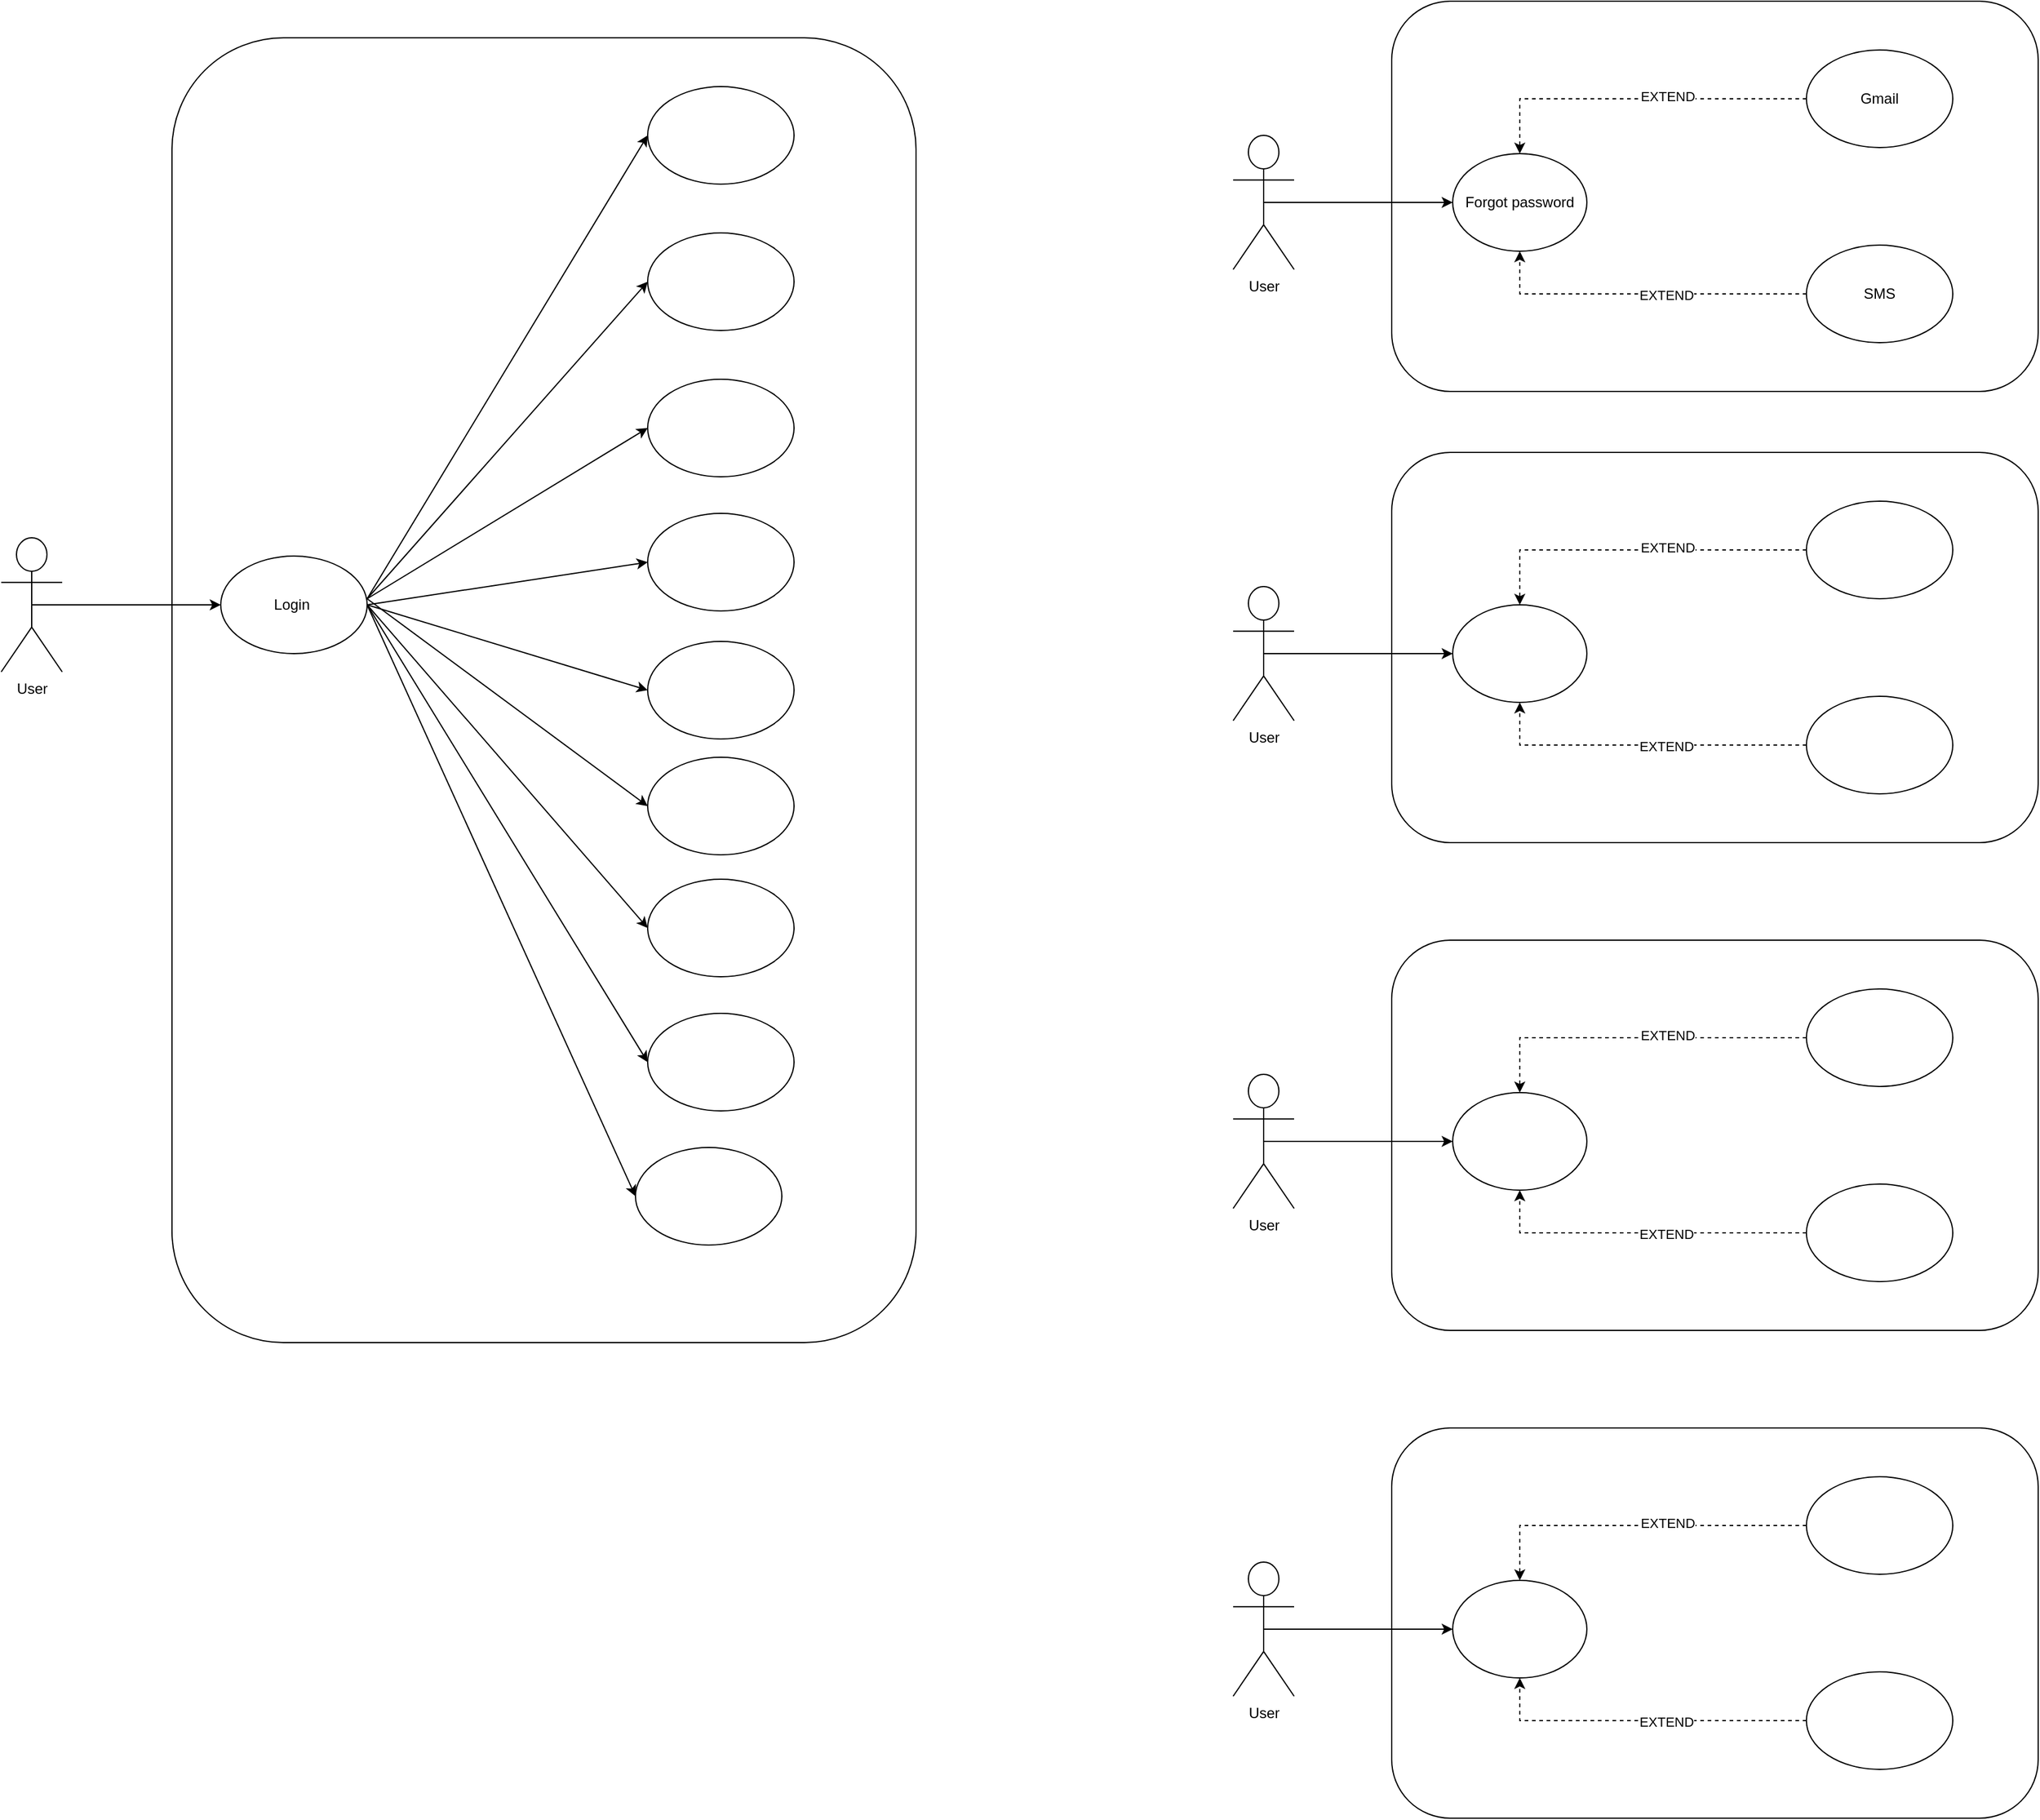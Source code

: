 <mxfile version="21.7.5" type="github">
  <diagram name="Page-1" id="LiZIJAQfsrwPQtG2lmVa">
    <mxGraphModel dx="1441" dy="527" grid="1" gridSize="10" guides="1" tooltips="1" connect="1" arrows="1" fold="1" page="0" pageScale="1" pageWidth="827" pageHeight="1169" math="0" shadow="0">
      <root>
        <mxCell id="0" />
        <mxCell id="1" parent="0" />
        <mxCell id="o4KL-rw5gseDouzTh5if-1" value="User" style="shape=umlActor;verticalLabelPosition=bottom;verticalAlign=top;html=1;outlineConnect=0;" parent="1" vertex="1">
          <mxGeometry x="-220" y="640" width="50" height="110" as="geometry" />
        </mxCell>
        <mxCell id="o4KL-rw5gseDouzTh5if-2" value="" style="rounded=1;whiteSpace=wrap;html=1;fillColor=default;gradientColor=none;" parent="1" vertex="1">
          <mxGeometry x="-80" y="230" width="610" height="1070" as="geometry" />
        </mxCell>
        <mxCell id="o4KL-rw5gseDouzTh5if-5" value="" style="endArrow=classic;html=1;rounded=0;exitX=0.5;exitY=0.5;exitDx=0;exitDy=0;exitPerimeter=0;" parent="1" source="o4KL-rw5gseDouzTh5if-1" target="o4KL-rw5gseDouzTh5if-6" edge="1">
          <mxGeometry width="50" height="50" relative="1" as="geometry">
            <mxPoint x="-40" y="710" as="sourcePoint" />
            <mxPoint x="10" y="660" as="targetPoint" />
          </mxGeometry>
        </mxCell>
        <mxCell id="o4KL-rw5gseDouzTh5if-6" value="Login&amp;nbsp;" style="ellipse;whiteSpace=wrap;html=1;" parent="1" vertex="1">
          <mxGeometry x="-40" y="655" width="120" height="80" as="geometry" />
        </mxCell>
        <mxCell id="o4KL-rw5gseDouzTh5if-8" value="" style="ellipse;whiteSpace=wrap;html=1;" vertex="1" parent="1">
          <mxGeometry x="310" y="270" width="120" height="80" as="geometry" />
        </mxCell>
        <mxCell id="FIUOrSrpIhpgKhwXsFsE-1" value="" style="rounded=1;whiteSpace=wrap;html=1;gradientColor=none;fillColor=none;" parent="1" vertex="1">
          <mxGeometry x="920" y="200" width="530" height="320" as="geometry" />
        </mxCell>
        <mxCell id="o4KL-rw5gseDouzTh5if-10" value="" style="endArrow=classic;html=1;rounded=0;entryX=0;entryY=0.5;entryDx=0;entryDy=0;" edge="1" parent="1" target="o4KL-rw5gseDouzTh5if-8">
          <mxGeometry width="50" height="50" relative="1" as="geometry">
            <mxPoint x="80" y="690" as="sourcePoint" />
            <mxPoint x="280" y="690" as="targetPoint" />
            <Array as="points" />
          </mxGeometry>
        </mxCell>
        <mxCell id="FIUOrSrpIhpgKhwXsFsE-3" value="User" style="shape=umlActor;verticalLabelPosition=bottom;verticalAlign=top;html=1;outlineConnect=0;" parent="1" vertex="1">
          <mxGeometry x="790" y="310" width="50" height="110" as="geometry" />
        </mxCell>
        <mxCell id="o4KL-rw5gseDouzTh5if-12" value="" style="ellipse;whiteSpace=wrap;html=1;" vertex="1" parent="1">
          <mxGeometry x="310" y="390" width="120" height="80" as="geometry" />
        </mxCell>
        <mxCell id="FIUOrSrpIhpgKhwXsFsE-6" value="Forgot password" style="ellipse;whiteSpace=wrap;html=1;" parent="1" vertex="1">
          <mxGeometry x="970" y="325" width="110" height="80" as="geometry" />
        </mxCell>
        <mxCell id="o4KL-rw5gseDouzTh5if-13" value="" style="ellipse;whiteSpace=wrap;html=1;" vertex="1" parent="1">
          <mxGeometry x="310" y="510" width="120" height="80" as="geometry" />
        </mxCell>
        <mxCell id="FIUOrSrpIhpgKhwXsFsE-8" value="" style="endArrow=classic;html=1;rounded=0;exitX=0.5;exitY=0.5;exitDx=0;exitDy=0;exitPerimeter=0;entryX=0;entryY=0.5;entryDx=0;entryDy=0;" parent="1" source="FIUOrSrpIhpgKhwXsFsE-3" target="FIUOrSrpIhpgKhwXsFsE-6" edge="1">
          <mxGeometry width="50" height="50" relative="1" as="geometry">
            <mxPoint x="860" y="400" as="sourcePoint" />
            <mxPoint x="910" y="350" as="targetPoint" />
          </mxGeometry>
        </mxCell>
        <mxCell id="o4KL-rw5gseDouzTh5if-14" value="" style="ellipse;whiteSpace=wrap;html=1;" vertex="1" parent="1">
          <mxGeometry x="310" y="620" width="120" height="80" as="geometry" />
        </mxCell>
        <mxCell id="FIUOrSrpIhpgKhwXsFsE-9" value="" style="endArrow=classic;html=1;rounded=0;dashed=1;entryX=0.5;entryY=0;entryDx=0;entryDy=0;exitX=0;exitY=0.5;exitDx=0;exitDy=0;" parent="1" source="FIUOrSrpIhpgKhwXsFsE-10" target="FIUOrSrpIhpgKhwXsFsE-6" edge="1">
          <mxGeometry width="50" height="50" relative="1" as="geometry">
            <mxPoint x="850" y="380" as="sourcePoint" />
            <mxPoint x="880" y="330" as="targetPoint" />
            <Array as="points">
              <mxPoint x="1025" y="280" />
            </Array>
          </mxGeometry>
        </mxCell>
        <mxCell id="4AnUg2Zelw4eqNy12WJW-4" value="EXTEND" style="edgeLabel;html=1;align=center;verticalAlign=middle;resizable=0;points=[];" vertex="1" connectable="0" parent="FIUOrSrpIhpgKhwXsFsE-9">
          <mxGeometry x="-0.183" y="-2" relative="1" as="geometry">
            <mxPoint as="offset" />
          </mxGeometry>
        </mxCell>
        <mxCell id="o4KL-rw5gseDouzTh5if-15" value="" style="ellipse;whiteSpace=wrap;html=1;" vertex="1" parent="1">
          <mxGeometry x="310" y="725" width="120" height="80" as="geometry" />
        </mxCell>
        <mxCell id="FIUOrSrpIhpgKhwXsFsE-10" value="Gmail" style="ellipse;whiteSpace=wrap;html=1;" parent="1" vertex="1">
          <mxGeometry x="1260" y="240" width="120" height="80" as="geometry" />
        </mxCell>
        <mxCell id="4AnUg2Zelw4eqNy12WJW-2" value="" style="endArrow=classic;html=1;rounded=0;dashed=1;entryX=0.5;entryY=1;entryDx=0;entryDy=0;exitX=0;exitY=0.5;exitDx=0;exitDy=0;" edge="1" parent="1" source="4AnUg2Zelw4eqNy12WJW-3" target="FIUOrSrpIhpgKhwXsFsE-6">
          <mxGeometry width="50" height="50" relative="1" as="geometry">
            <mxPoint x="850" y="540" as="sourcePoint" />
            <mxPoint x="1025" y="485" as="targetPoint" />
            <Array as="points">
              <mxPoint x="1025" y="440" />
            </Array>
          </mxGeometry>
        </mxCell>
        <mxCell id="4AnUg2Zelw4eqNy12WJW-5" value="EXTEND" style="edgeLabel;html=1;align=center;verticalAlign=middle;resizable=0;points=[];" vertex="1" connectable="0" parent="4AnUg2Zelw4eqNy12WJW-2">
          <mxGeometry x="-0.144" y="1" relative="1" as="geometry">
            <mxPoint as="offset" />
          </mxGeometry>
        </mxCell>
        <mxCell id="o4KL-rw5gseDouzTh5if-16" value="" style="ellipse;whiteSpace=wrap;html=1;" vertex="1" parent="1">
          <mxGeometry x="310" y="820" width="120" height="80" as="geometry" />
        </mxCell>
        <mxCell id="4AnUg2Zelw4eqNy12WJW-3" value="SMS" style="ellipse;whiteSpace=wrap;html=1;" vertex="1" parent="1">
          <mxGeometry x="1260" y="400" width="120" height="80" as="geometry" />
        </mxCell>
        <mxCell id="o4KL-rw5gseDouzTh5if-17" value="" style="ellipse;whiteSpace=wrap;html=1;" vertex="1" parent="1">
          <mxGeometry x="310" y="920" width="120" height="80" as="geometry" />
        </mxCell>
        <mxCell id="4AnUg2Zelw4eqNy12WJW-6" value="" style="rounded=1;whiteSpace=wrap;html=1;gradientColor=none;fillColor=none;" vertex="1" parent="1">
          <mxGeometry x="920" y="570" width="530" height="320" as="geometry" />
        </mxCell>
        <mxCell id="o4KL-rw5gseDouzTh5if-18" value="" style="ellipse;whiteSpace=wrap;html=1;" vertex="1" parent="1">
          <mxGeometry x="310" y="1030" width="120" height="80" as="geometry" />
        </mxCell>
        <mxCell id="4AnUg2Zelw4eqNy12WJW-7" value="User" style="shape=umlActor;verticalLabelPosition=bottom;verticalAlign=top;html=1;outlineConnect=0;" vertex="1" parent="1">
          <mxGeometry x="790" y="680" width="50" height="110" as="geometry" />
        </mxCell>
        <mxCell id="o4KL-rw5gseDouzTh5if-19" value="" style="endArrow=classic;html=1;rounded=0;entryX=0;entryY=0.5;entryDx=0;entryDy=0;" edge="1" parent="1" target="o4KL-rw5gseDouzTh5if-12">
          <mxGeometry width="50" height="50" relative="1" as="geometry">
            <mxPoint x="80" y="690" as="sourcePoint" />
            <mxPoint x="280" y="690" as="targetPoint" />
            <Array as="points" />
          </mxGeometry>
        </mxCell>
        <mxCell id="4AnUg2Zelw4eqNy12WJW-8" value="" style="ellipse;whiteSpace=wrap;html=1;" vertex="1" parent="1">
          <mxGeometry x="970" y="695" width="110" height="80" as="geometry" />
        </mxCell>
        <mxCell id="o4KL-rw5gseDouzTh5if-20" value="" style="endArrow=classic;html=1;rounded=0;entryX=0;entryY=0.5;entryDx=0;entryDy=0;" edge="1" parent="1" target="o4KL-rw5gseDouzTh5if-13">
          <mxGeometry width="50" height="50" relative="1" as="geometry">
            <mxPoint x="80" y="690" as="sourcePoint" />
            <mxPoint x="320" y="440" as="targetPoint" />
            <Array as="points" />
          </mxGeometry>
        </mxCell>
        <mxCell id="4AnUg2Zelw4eqNy12WJW-9" value="" style="endArrow=classic;html=1;rounded=0;exitX=0.5;exitY=0.5;exitDx=0;exitDy=0;exitPerimeter=0;entryX=0;entryY=0.5;entryDx=0;entryDy=0;" edge="1" parent="1" source="4AnUg2Zelw4eqNy12WJW-7" target="4AnUg2Zelw4eqNy12WJW-8">
          <mxGeometry width="50" height="50" relative="1" as="geometry">
            <mxPoint x="860" y="770" as="sourcePoint" />
            <mxPoint x="910" y="720" as="targetPoint" />
          </mxGeometry>
        </mxCell>
        <mxCell id="o4KL-rw5gseDouzTh5if-21" value="" style="endArrow=classic;html=1;rounded=0;entryX=0;entryY=0.5;entryDx=0;entryDy=0;exitX=1;exitY=0.5;exitDx=0;exitDy=0;" edge="1" parent="1" source="o4KL-rw5gseDouzTh5if-6" target="o4KL-rw5gseDouzTh5if-14">
          <mxGeometry width="50" height="50" relative="1" as="geometry">
            <mxPoint x="90" y="690" as="sourcePoint" />
            <mxPoint x="320" y="560" as="targetPoint" />
            <Array as="points" />
          </mxGeometry>
        </mxCell>
        <mxCell id="4AnUg2Zelw4eqNy12WJW-10" value="" style="endArrow=classic;html=1;rounded=0;dashed=1;entryX=0.5;entryY=0;entryDx=0;entryDy=0;exitX=0;exitY=0.5;exitDx=0;exitDy=0;" edge="1" parent="1" source="4AnUg2Zelw4eqNy12WJW-12" target="4AnUg2Zelw4eqNy12WJW-8">
          <mxGeometry width="50" height="50" relative="1" as="geometry">
            <mxPoint x="850" y="750" as="sourcePoint" />
            <mxPoint x="880" y="700" as="targetPoint" />
            <Array as="points">
              <mxPoint x="1025" y="650" />
            </Array>
          </mxGeometry>
        </mxCell>
        <mxCell id="4AnUg2Zelw4eqNy12WJW-11" value="EXTEND" style="edgeLabel;html=1;align=center;verticalAlign=middle;resizable=0;points=[];" vertex="1" connectable="0" parent="4AnUg2Zelw4eqNy12WJW-10">
          <mxGeometry x="-0.183" y="-2" relative="1" as="geometry">
            <mxPoint as="offset" />
          </mxGeometry>
        </mxCell>
        <mxCell id="o4KL-rw5gseDouzTh5if-22" value="" style="endArrow=classic;html=1;rounded=0;entryX=0;entryY=0.5;entryDx=0;entryDy=0;exitX=1;exitY=0.5;exitDx=0;exitDy=0;" edge="1" parent="1" source="o4KL-rw5gseDouzTh5if-6" target="o4KL-rw5gseDouzTh5if-15">
          <mxGeometry width="50" height="50" relative="1" as="geometry">
            <mxPoint x="90" y="690" as="sourcePoint" />
            <mxPoint x="330" y="570" as="targetPoint" />
            <Array as="points" />
          </mxGeometry>
        </mxCell>
        <mxCell id="4AnUg2Zelw4eqNy12WJW-12" value="" style="ellipse;whiteSpace=wrap;html=1;" vertex="1" parent="1">
          <mxGeometry x="1260" y="610" width="120" height="80" as="geometry" />
        </mxCell>
        <mxCell id="o4KL-rw5gseDouzTh5if-23" value="" style="endArrow=classic;html=1;rounded=0;entryX=0;entryY=0.5;entryDx=0;entryDy=0;" edge="1" parent="1" target="o4KL-rw5gseDouzTh5if-16">
          <mxGeometry width="50" height="50" relative="1" as="geometry">
            <mxPoint x="80" y="690" as="sourcePoint" />
            <mxPoint x="320" y="775" as="targetPoint" />
            <Array as="points" />
          </mxGeometry>
        </mxCell>
        <mxCell id="4AnUg2Zelw4eqNy12WJW-13" value="" style="endArrow=classic;html=1;rounded=0;dashed=1;entryX=0.5;entryY=1;entryDx=0;entryDy=0;exitX=0;exitY=0.5;exitDx=0;exitDy=0;" edge="1" parent="1" source="4AnUg2Zelw4eqNy12WJW-15" target="4AnUg2Zelw4eqNy12WJW-8">
          <mxGeometry width="50" height="50" relative="1" as="geometry">
            <mxPoint x="850" y="910" as="sourcePoint" />
            <mxPoint x="1025" y="855" as="targetPoint" />
            <Array as="points">
              <mxPoint x="1025" y="810" />
            </Array>
          </mxGeometry>
        </mxCell>
        <mxCell id="4AnUg2Zelw4eqNy12WJW-14" value="EXTEND" style="edgeLabel;html=1;align=center;verticalAlign=middle;resizable=0;points=[];" vertex="1" connectable="0" parent="4AnUg2Zelw4eqNy12WJW-13">
          <mxGeometry x="-0.144" y="1" relative="1" as="geometry">
            <mxPoint as="offset" />
          </mxGeometry>
        </mxCell>
        <mxCell id="o4KL-rw5gseDouzTh5if-24" value="" style="endArrow=classic;html=1;rounded=0;exitX=1;exitY=0.5;exitDx=0;exitDy=0;entryX=0;entryY=0.5;entryDx=0;entryDy=0;" edge="1" parent="1" source="o4KL-rw5gseDouzTh5if-6" target="o4KL-rw5gseDouzTh5if-17">
          <mxGeometry width="50" height="50" relative="1" as="geometry">
            <mxPoint x="680" y="780" as="sourcePoint" />
            <mxPoint x="730" y="730" as="targetPoint" />
          </mxGeometry>
        </mxCell>
        <mxCell id="4AnUg2Zelw4eqNy12WJW-15" value="" style="ellipse;whiteSpace=wrap;html=1;" vertex="1" parent="1">
          <mxGeometry x="1260" y="770" width="120" height="80" as="geometry" />
        </mxCell>
        <mxCell id="o4KL-rw5gseDouzTh5if-25" value="" style="endArrow=classic;html=1;rounded=0;entryX=0;entryY=0.5;entryDx=0;entryDy=0;exitX=1;exitY=0.5;exitDx=0;exitDy=0;" edge="1" parent="1" source="o4KL-rw5gseDouzTh5if-6" target="o4KL-rw5gseDouzTh5if-18">
          <mxGeometry width="50" height="50" relative="1" as="geometry">
            <mxPoint x="100" y="715" as="sourcePoint" />
            <mxPoint x="330" y="785" as="targetPoint" />
            <Array as="points" />
          </mxGeometry>
        </mxCell>
        <mxCell id="4AnUg2Zelw4eqNy12WJW-16" value="" style="rounded=1;whiteSpace=wrap;html=1;gradientColor=none;fillColor=none;" vertex="1" parent="1">
          <mxGeometry x="920" y="970" width="530" height="320" as="geometry" />
        </mxCell>
        <mxCell id="o4KL-rw5gseDouzTh5if-26" value="" style="ellipse;whiteSpace=wrap;html=1;" vertex="1" parent="1">
          <mxGeometry x="300" y="1140" width="120" height="80" as="geometry" />
        </mxCell>
        <mxCell id="4AnUg2Zelw4eqNy12WJW-17" value="User" style="shape=umlActor;verticalLabelPosition=bottom;verticalAlign=top;html=1;outlineConnect=0;" vertex="1" parent="1">
          <mxGeometry x="790" y="1080" width="50" height="110" as="geometry" />
        </mxCell>
        <mxCell id="o4KL-rw5gseDouzTh5if-27" value="" style="endArrow=classic;html=1;rounded=0;exitX=1;exitY=0.5;exitDx=0;exitDy=0;entryX=0;entryY=0.5;entryDx=0;entryDy=0;" edge="1" parent="1" source="o4KL-rw5gseDouzTh5if-6" target="o4KL-rw5gseDouzTh5if-26">
          <mxGeometry width="50" height="50" relative="1" as="geometry">
            <mxPoint x="680" y="960" as="sourcePoint" />
            <mxPoint x="730" y="910" as="targetPoint" />
          </mxGeometry>
        </mxCell>
        <mxCell id="4AnUg2Zelw4eqNy12WJW-18" value="" style="ellipse;whiteSpace=wrap;html=1;" vertex="1" parent="1">
          <mxGeometry x="970" y="1095" width="110" height="80" as="geometry" />
        </mxCell>
        <mxCell id="4AnUg2Zelw4eqNy12WJW-19" value="" style="endArrow=classic;html=1;rounded=0;exitX=0.5;exitY=0.5;exitDx=0;exitDy=0;exitPerimeter=0;entryX=0;entryY=0.5;entryDx=0;entryDy=0;" edge="1" parent="1" source="4AnUg2Zelw4eqNy12WJW-17" target="4AnUg2Zelw4eqNy12WJW-18">
          <mxGeometry width="50" height="50" relative="1" as="geometry">
            <mxPoint x="860" y="1170" as="sourcePoint" />
            <mxPoint x="910" y="1120" as="targetPoint" />
          </mxGeometry>
        </mxCell>
        <mxCell id="4AnUg2Zelw4eqNy12WJW-20" value="" style="endArrow=classic;html=1;rounded=0;dashed=1;entryX=0.5;entryY=0;entryDx=0;entryDy=0;exitX=0;exitY=0.5;exitDx=0;exitDy=0;" edge="1" parent="1" source="4AnUg2Zelw4eqNy12WJW-22" target="4AnUg2Zelw4eqNy12WJW-18">
          <mxGeometry width="50" height="50" relative="1" as="geometry">
            <mxPoint x="850" y="1150" as="sourcePoint" />
            <mxPoint x="880" y="1100" as="targetPoint" />
            <Array as="points">
              <mxPoint x="1025" y="1050" />
            </Array>
          </mxGeometry>
        </mxCell>
        <mxCell id="4AnUg2Zelw4eqNy12WJW-21" value="EXTEND" style="edgeLabel;html=1;align=center;verticalAlign=middle;resizable=0;points=[];" vertex="1" connectable="0" parent="4AnUg2Zelw4eqNy12WJW-20">
          <mxGeometry x="-0.183" y="-2" relative="1" as="geometry">
            <mxPoint as="offset" />
          </mxGeometry>
        </mxCell>
        <mxCell id="4AnUg2Zelw4eqNy12WJW-22" value="" style="ellipse;whiteSpace=wrap;html=1;" vertex="1" parent="1">
          <mxGeometry x="1260" y="1010" width="120" height="80" as="geometry" />
        </mxCell>
        <mxCell id="4AnUg2Zelw4eqNy12WJW-23" value="" style="endArrow=classic;html=1;rounded=0;dashed=1;entryX=0.5;entryY=1;entryDx=0;entryDy=0;exitX=0;exitY=0.5;exitDx=0;exitDy=0;" edge="1" parent="1" source="4AnUg2Zelw4eqNy12WJW-25" target="4AnUg2Zelw4eqNy12WJW-18">
          <mxGeometry width="50" height="50" relative="1" as="geometry">
            <mxPoint x="850" y="1310" as="sourcePoint" />
            <mxPoint x="1025" y="1255" as="targetPoint" />
            <Array as="points">
              <mxPoint x="1025" y="1210" />
            </Array>
          </mxGeometry>
        </mxCell>
        <mxCell id="4AnUg2Zelw4eqNy12WJW-24" value="EXTEND" style="edgeLabel;html=1;align=center;verticalAlign=middle;resizable=0;points=[];" vertex="1" connectable="0" parent="4AnUg2Zelw4eqNy12WJW-23">
          <mxGeometry x="-0.144" y="1" relative="1" as="geometry">
            <mxPoint as="offset" />
          </mxGeometry>
        </mxCell>
        <mxCell id="4AnUg2Zelw4eqNy12WJW-25" value="" style="ellipse;whiteSpace=wrap;html=1;" vertex="1" parent="1">
          <mxGeometry x="1260" y="1170" width="120" height="80" as="geometry" />
        </mxCell>
        <mxCell id="4AnUg2Zelw4eqNy12WJW-26" value="" style="rounded=1;whiteSpace=wrap;html=1;gradientColor=none;fillColor=none;" vertex="1" parent="1">
          <mxGeometry x="920" y="1370" width="530" height="320" as="geometry" />
        </mxCell>
        <mxCell id="4AnUg2Zelw4eqNy12WJW-27" value="User" style="shape=umlActor;verticalLabelPosition=bottom;verticalAlign=top;html=1;outlineConnect=0;" vertex="1" parent="1">
          <mxGeometry x="790" y="1480" width="50" height="110" as="geometry" />
        </mxCell>
        <mxCell id="4AnUg2Zelw4eqNy12WJW-28" value="" style="ellipse;whiteSpace=wrap;html=1;" vertex="1" parent="1">
          <mxGeometry x="970" y="1495" width="110" height="80" as="geometry" />
        </mxCell>
        <mxCell id="4AnUg2Zelw4eqNy12WJW-29" value="" style="endArrow=classic;html=1;rounded=0;exitX=0.5;exitY=0.5;exitDx=0;exitDy=0;exitPerimeter=0;entryX=0;entryY=0.5;entryDx=0;entryDy=0;" edge="1" parent="1" source="4AnUg2Zelw4eqNy12WJW-27" target="4AnUg2Zelw4eqNy12WJW-28">
          <mxGeometry width="50" height="50" relative="1" as="geometry">
            <mxPoint x="860" y="1570" as="sourcePoint" />
            <mxPoint x="910" y="1520" as="targetPoint" />
          </mxGeometry>
        </mxCell>
        <mxCell id="4AnUg2Zelw4eqNy12WJW-30" value="" style="endArrow=classic;html=1;rounded=0;dashed=1;entryX=0.5;entryY=0;entryDx=0;entryDy=0;exitX=0;exitY=0.5;exitDx=0;exitDy=0;" edge="1" parent="1" source="4AnUg2Zelw4eqNy12WJW-32" target="4AnUg2Zelw4eqNy12WJW-28">
          <mxGeometry width="50" height="50" relative="1" as="geometry">
            <mxPoint x="850" y="1550" as="sourcePoint" />
            <mxPoint x="880" y="1500" as="targetPoint" />
            <Array as="points">
              <mxPoint x="1025" y="1450" />
            </Array>
          </mxGeometry>
        </mxCell>
        <mxCell id="4AnUg2Zelw4eqNy12WJW-31" value="EXTEND" style="edgeLabel;html=1;align=center;verticalAlign=middle;resizable=0;points=[];" vertex="1" connectable="0" parent="4AnUg2Zelw4eqNy12WJW-30">
          <mxGeometry x="-0.183" y="-2" relative="1" as="geometry">
            <mxPoint as="offset" />
          </mxGeometry>
        </mxCell>
        <mxCell id="4AnUg2Zelw4eqNy12WJW-32" value="" style="ellipse;whiteSpace=wrap;html=1;" vertex="1" parent="1">
          <mxGeometry x="1260" y="1410" width="120" height="80" as="geometry" />
        </mxCell>
        <mxCell id="4AnUg2Zelw4eqNy12WJW-33" value="" style="endArrow=classic;html=1;rounded=0;dashed=1;entryX=0.5;entryY=1;entryDx=0;entryDy=0;exitX=0;exitY=0.5;exitDx=0;exitDy=0;" edge="1" parent="1" source="4AnUg2Zelw4eqNy12WJW-35" target="4AnUg2Zelw4eqNy12WJW-28">
          <mxGeometry width="50" height="50" relative="1" as="geometry">
            <mxPoint x="850" y="1710" as="sourcePoint" />
            <mxPoint x="1025" y="1655" as="targetPoint" />
            <Array as="points">
              <mxPoint x="1025" y="1610" />
            </Array>
          </mxGeometry>
        </mxCell>
        <mxCell id="4AnUg2Zelw4eqNy12WJW-34" value="EXTEND" style="edgeLabel;html=1;align=center;verticalAlign=middle;resizable=0;points=[];" vertex="1" connectable="0" parent="4AnUg2Zelw4eqNy12WJW-33">
          <mxGeometry x="-0.144" y="1" relative="1" as="geometry">
            <mxPoint as="offset" />
          </mxGeometry>
        </mxCell>
        <mxCell id="4AnUg2Zelw4eqNy12WJW-35" value="" style="ellipse;whiteSpace=wrap;html=1;" vertex="1" parent="1">
          <mxGeometry x="1260" y="1570" width="120" height="80" as="geometry" />
        </mxCell>
      </root>
    </mxGraphModel>
  </diagram>
</mxfile>
